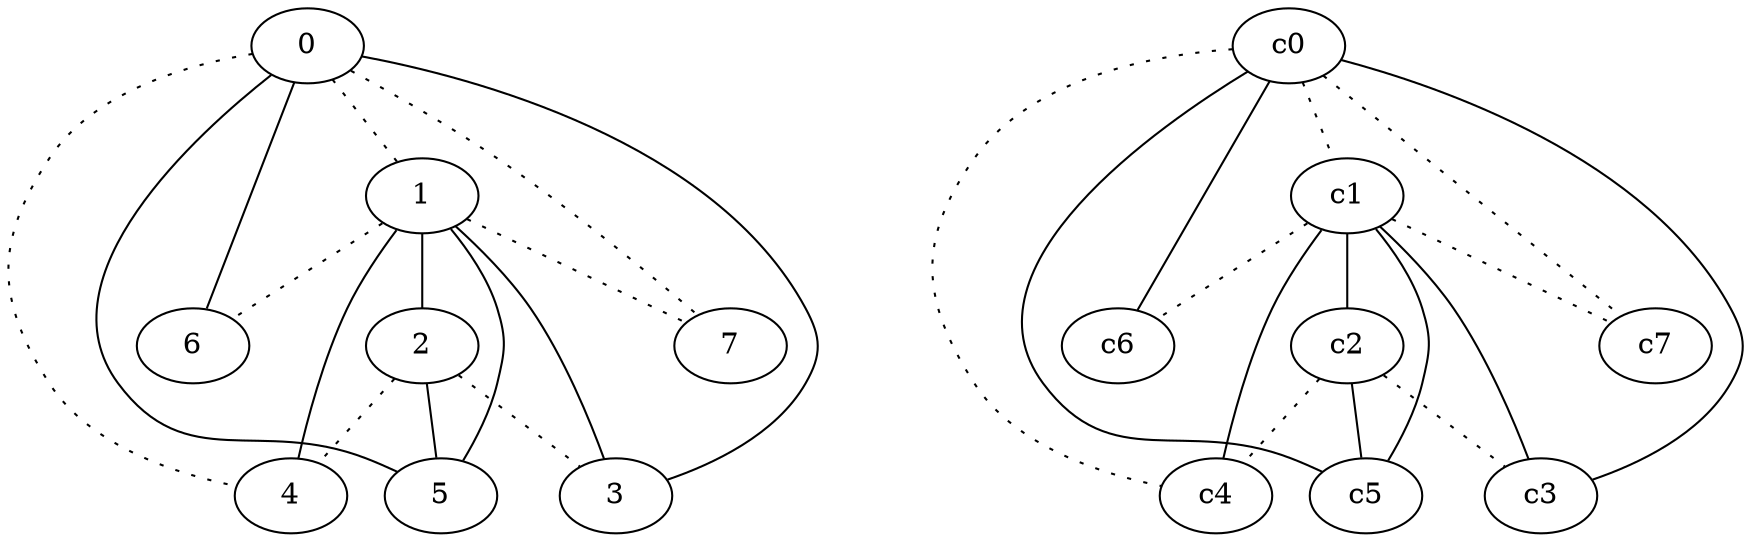graph {
a0[label=0];
a1[label=1];
a2[label=2];
a3[label=3];
a4[label=4];
a5[label=5];
a6[label=6];
a7[label=7];
a0 -- a1 [style=dotted];
a0 -- a3;
a0 -- a4 [style=dotted];
a0 -- a5;
a0 -- a6;
a0 -- a7 [style=dotted];
a1 -- a2;
a1 -- a3;
a1 -- a4;
a1 -- a5;
a1 -- a6 [style=dotted];
a1 -- a7 [style=dotted];
a2 -- a3 [style=dotted];
a2 -- a4 [style=dotted];
a2 -- a5;
c0 -- c1 [style=dotted];
c0 -- c3;
c0 -- c4 [style=dotted];
c0 -- c5;
c0 -- c6;
c0 -- c7 [style=dotted];
c1 -- c2;
c1 -- c3;
c1 -- c4;
c1 -- c5;
c1 -- c6 [style=dotted];
c1 -- c7 [style=dotted];
c2 -- c3 [style=dotted];
c2 -- c4 [style=dotted];
c2 -- c5;
}
